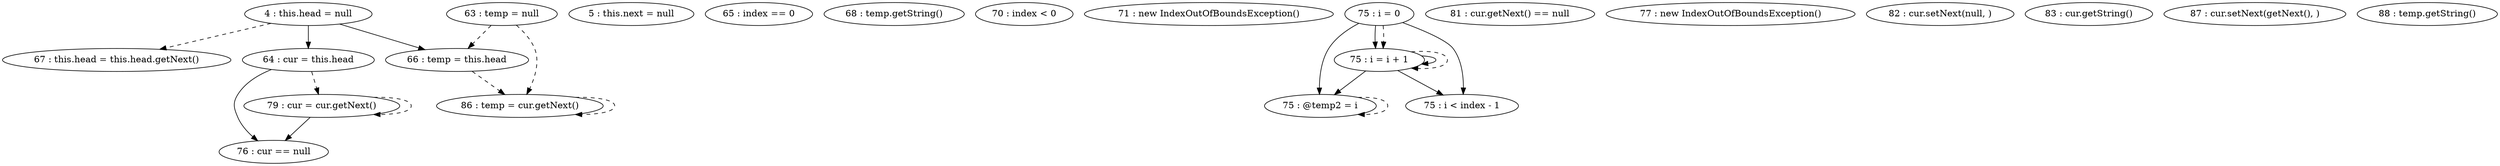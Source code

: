 digraph G {
"4 : this.head = null"
"4 : this.head = null" -> "66 : temp = this.head"
"4 : this.head = null" -> "64 : cur = this.head"
"4 : this.head = null" -> "67 : this.head = this.head.getNext()" [style=dashed]
"5 : this.next = null"
"63 : temp = null"
"63 : temp = null" -> "86 : temp = cur.getNext()" [style=dashed]
"63 : temp = null" -> "66 : temp = this.head" [style=dashed]
"64 : cur = this.head"
"64 : cur = this.head" -> "76 : cur == null"
"64 : cur = this.head" -> "79 : cur = cur.getNext()" [style=dashed]
"65 : index == 0"
"66 : temp = this.head"
"66 : temp = this.head" -> "86 : temp = cur.getNext()" [style=dashed]
"67 : this.head = this.head.getNext()"
"68 : temp.getString()"
"70 : index < 0"
"71 : new IndexOutOfBoundsException()"
"75 : i = 0"
"75 : i = 0" -> "75 : i = i + 1"
"75 : i = 0" -> "75 : @temp2 = i"
"75 : i = 0" -> "75 : i < index - 1"
"75 : i = 0" -> "75 : i = i + 1" [style=dashed]
"75 : i < index - 1"
"76 : cur == null"
"81 : cur.getNext() == null"
"77 : new IndexOutOfBoundsException()"
"79 : cur = cur.getNext()"
"79 : cur = cur.getNext()" -> "76 : cur == null"
"79 : cur = cur.getNext()" -> "79 : cur = cur.getNext()" [style=dashed]
"75 : @temp2 = i"
"75 : @temp2 = i" -> "75 : @temp2 = i" [style=dashed]
"75 : i = i + 1"
"75 : i = i + 1" -> "75 : i = i + 1"
"75 : i = i + 1" -> "75 : @temp2 = i"
"75 : i = i + 1" -> "75 : i < index - 1"
"75 : i = i + 1" -> "75 : i = i + 1" [style=dashed]
"82 : cur.setNext(null, )"
"83 : cur.getString()"
"86 : temp = cur.getNext()"
"86 : temp = cur.getNext()" -> "86 : temp = cur.getNext()" [style=dashed]
"87 : cur.setNext(getNext(), )"
"88 : temp.getString()"
}